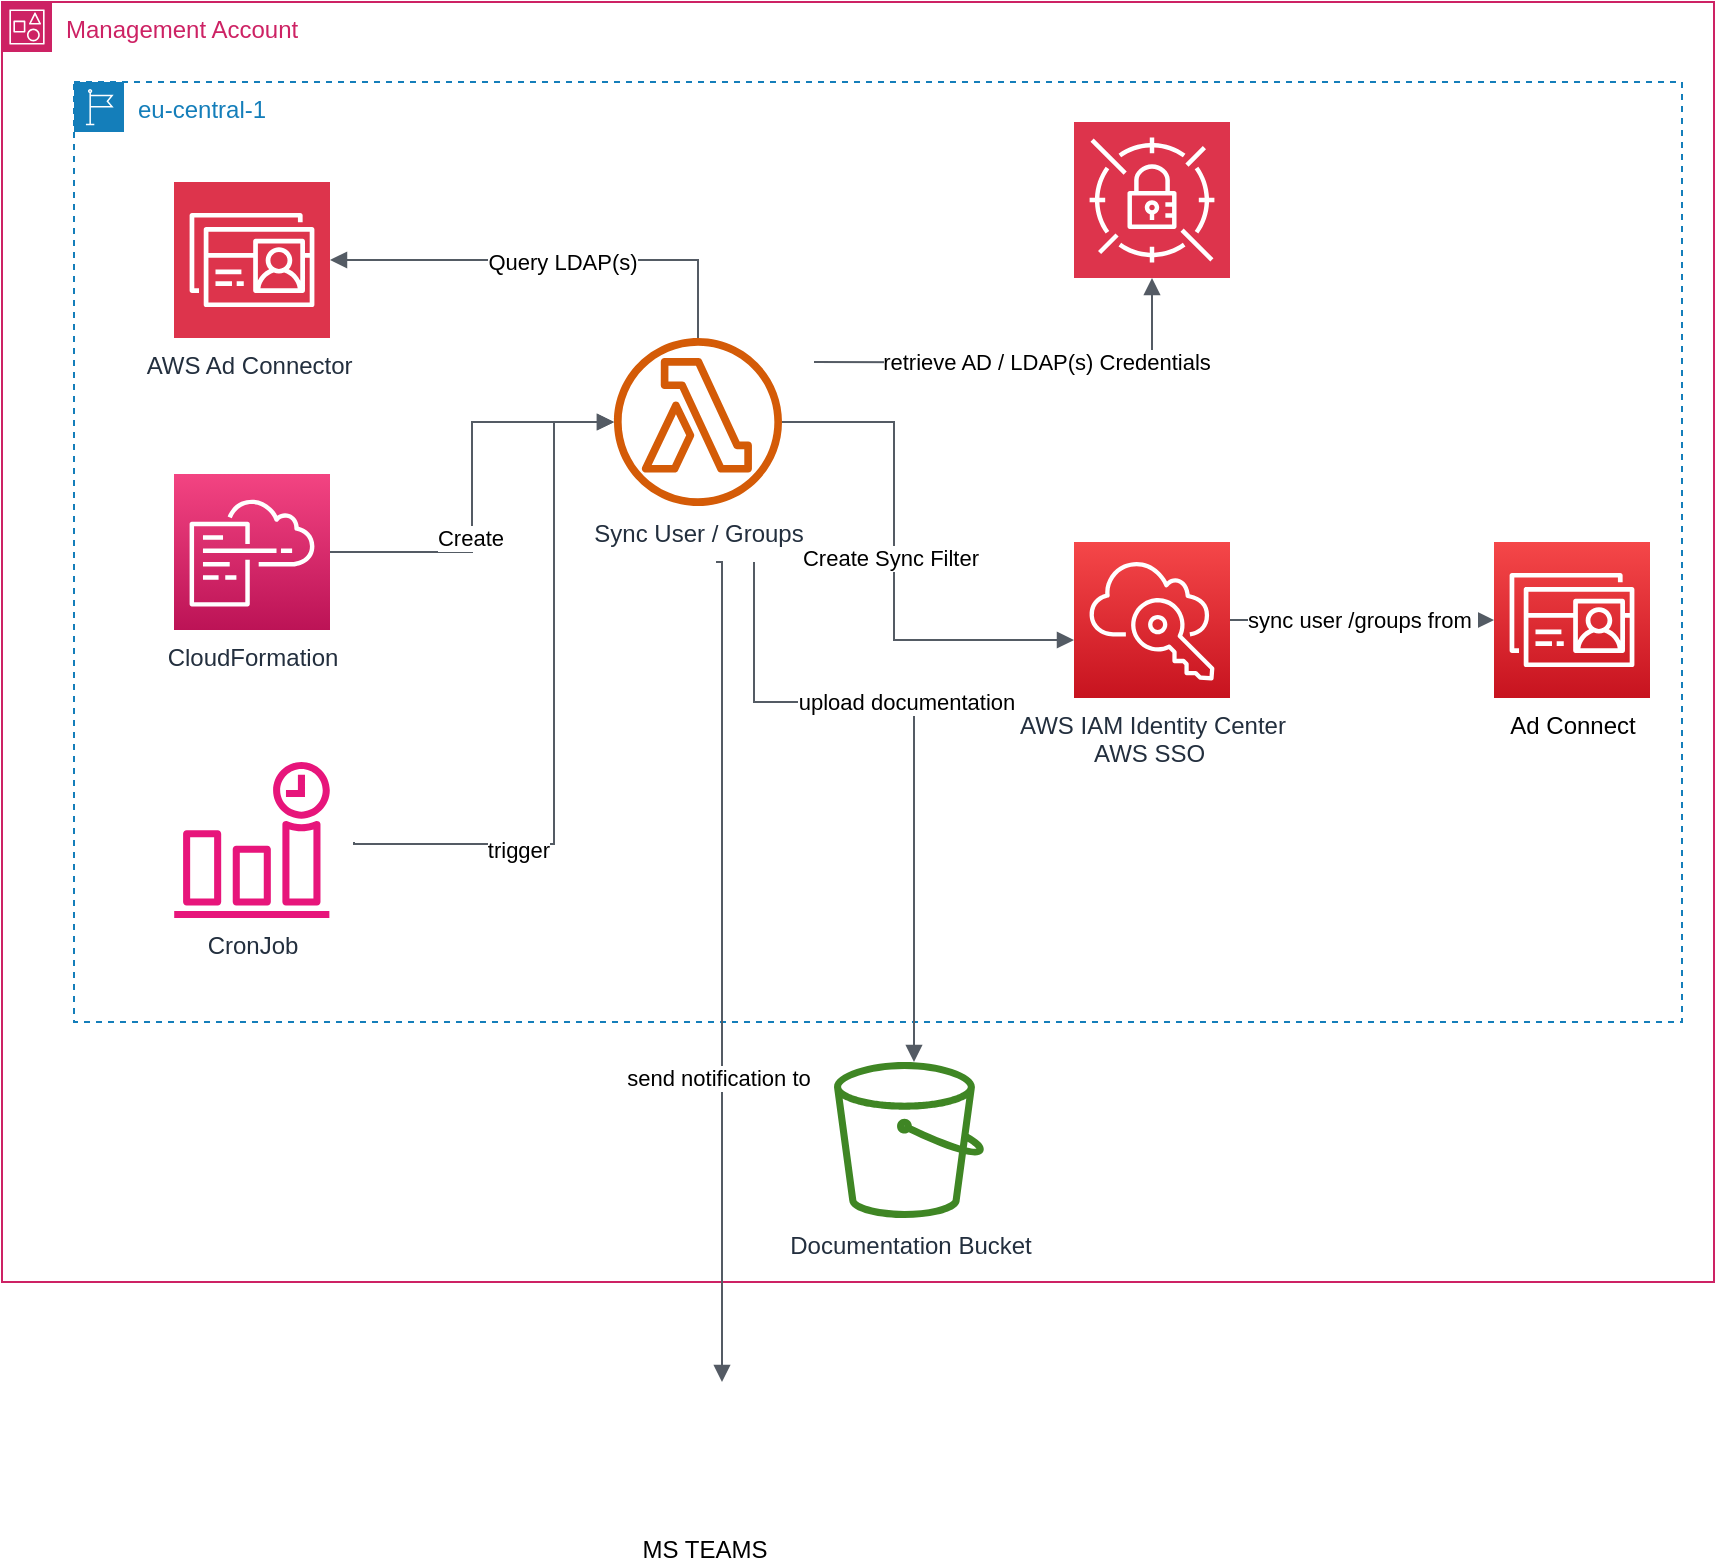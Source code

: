 <mxfile version="24.2.5" type="device">
  <diagram id="2K3T6_yTXuT5FLqomoqI" name="Page-1">
    <mxGraphModel dx="2617" dy="1155" grid="1" gridSize="10" guides="1" tooltips="1" connect="1" arrows="1" fold="1" page="1" pageScale="1" pageWidth="827" pageHeight="1169" math="0" shadow="0">
      <root>
        <mxCell id="0" />
        <mxCell id="1" parent="0" />
        <mxCell id="U8cxuP6EORDSIx8_-4DE-3" value="Management Account" style="points=[[0,0],[0.25,0],[0.5,0],[0.75,0],[1,0],[1,0.25],[1,0.5],[1,0.75],[1,1],[0.75,1],[0.5,1],[0.25,1],[0,1],[0,0.75],[0,0.5],[0,0.25]];outlineConnect=0;gradientColor=none;html=1;whiteSpace=wrap;fontSize=12;fontStyle=0;container=1;pointerEvents=0;collapsible=0;recursiveResize=0;shape=mxgraph.aws4.group;grIcon=mxgraph.aws4.group_account;strokeColor=#CD2264;fillColor=none;verticalAlign=top;align=left;spacingLeft=30;fontColor=#CD2264;dashed=0;labelBackgroundColor=default;" parent="1" vertex="1">
          <mxGeometry x="54" y="40" width="856" height="640" as="geometry" />
        </mxCell>
        <mxCell id="U8cxuP6EORDSIx8_-4DE-4" value="eu-central-1" style="points=[[0,0],[0.25,0],[0.5,0],[0.75,0],[1,0],[1,0.25],[1,0.5],[1,0.75],[1,1],[0.75,1],[0.5,1],[0.25,1],[0,1],[0,0.75],[0,0.5],[0,0.25]];outlineConnect=0;gradientColor=none;html=1;whiteSpace=wrap;fontSize=12;fontStyle=0;container=1;pointerEvents=0;collapsible=0;recursiveResize=0;shape=mxgraph.aws4.group;grIcon=mxgraph.aws4.group_region;strokeColor=#147EBA;fillColor=none;verticalAlign=top;align=left;spacingLeft=30;fontColor=#147EBA;dashed=1;labelBackgroundColor=default;" parent="U8cxuP6EORDSIx8_-4DE-3" vertex="1">
          <mxGeometry x="36" y="40" width="804" height="470" as="geometry" />
        </mxCell>
        <mxCell id="U8cxuP6EORDSIx8_-4DE-6" value="&lt;span style=&quot;&quot; data-slate-fragment=&quot;JTVCJTdCJTIyX2tleSUyMiUzQSUyMjIxMTllZDg0Yzk0YSUyMiUyQyUyMl90eXBlJTIyJTNBJTIyYmxvY2slMjIlMkMlMjJjaGlsZHJlbiUyMiUzQSU1QiU3QiUyMl9rZXklMjIlM0ElMjJmNjExYTE1OWZhNTElMjIlMkMlMjJfdHlwZSUyMiUzQSUyMnNwYW4lMjIlMkMlMjJtYXJrcyUyMiUzQSU1QiU1RCUyQyUyMnRleHQlMjIlM0ElMjJBV1MlMjBJQU0lMjBJZGVudGl0eSUyMENlbnRlciUyMCUyMiU3RCU1RCUyQyUyMm1hcmtEZWZzJTIyJTNBJTVCJTVEJTJDJTIyc3R5bGUlMjIlM0ElMjJoMyUyMiU3RCU1RA==&quot;&gt;AWS IAM Identity Center &lt;/span&gt;&lt;br&gt;AWS SSO&amp;nbsp;&lt;br&gt;" style="sketch=0;points=[[0,0,0],[0.25,0,0],[0.5,0,0],[0.75,0,0],[1,0,0],[0,1,0],[0.25,1,0],[0.5,1,0],[0.75,1,0],[1,1,0],[0,0.25,0],[0,0.5,0],[0,0.75,0],[1,0.25,0],[1,0.5,0],[1,0.75,0]];outlineConnect=0;fontColor=#232F3E;gradientColor=#F54749;gradientDirection=north;fillColor=#C7131F;strokeColor=#ffffff;dashed=0;verticalLabelPosition=bottom;verticalAlign=top;align=center;html=1;fontSize=12;fontStyle=0;aspect=fixed;shape=mxgraph.aws4.resourceIcon;resIcon=mxgraph.aws4.single_sign_on;labelBackgroundColor=default;" parent="U8cxuP6EORDSIx8_-4DE-4" vertex="1">
          <mxGeometry x="500" y="230" width="78" height="78" as="geometry" />
        </mxCell>
        <mxCell id="U8cxuP6EORDSIx8_-4DE-10" value="Sync User / Groups" style="sketch=0;outlineConnect=0;fontColor=#232F3E;gradientColor=none;fillColor=#D45B07;strokeColor=none;dashed=0;verticalLabelPosition=bottom;verticalAlign=top;align=center;html=1;fontSize=12;fontStyle=0;aspect=fixed;pointerEvents=1;shape=mxgraph.aws4.lambda_function;labelBackgroundColor=default;" parent="U8cxuP6EORDSIx8_-4DE-4" vertex="1">
          <mxGeometry x="270" y="128" width="84" height="84" as="geometry" />
        </mxCell>
        <mxCell id="U8cxuP6EORDSIx8_-4DE-12" value="CloudFormation" style="sketch=0;points=[[0,0,0],[0.25,0,0],[0.5,0,0],[0.75,0,0],[1,0,0],[0,1,0],[0.25,1,0],[0.5,1,0],[0.75,1,0],[1,1,0],[0,0.25,0],[0,0.5,0],[0,0.75,0],[1,0.25,0],[1,0.5,0],[1,0.75,0]];points=[[0,0,0],[0.25,0,0],[0.5,0,0],[0.75,0,0],[1,0,0],[0,1,0],[0.25,1,0],[0.5,1,0],[0.75,1,0],[1,1,0],[0,0.25,0],[0,0.5,0],[0,0.75,0],[1,0.25,0],[1,0.5,0],[1,0.75,0]];outlineConnect=0;fontColor=#232F3E;gradientColor=#F34482;gradientDirection=north;fillColor=#BC1356;strokeColor=#ffffff;dashed=0;verticalLabelPosition=bottom;verticalAlign=top;align=center;html=1;fontSize=12;fontStyle=0;aspect=fixed;shape=mxgraph.aws4.resourceIcon;resIcon=mxgraph.aws4.cloudformation;labelBackgroundColor=default;" parent="U8cxuP6EORDSIx8_-4DE-4" vertex="1">
          <mxGeometry x="50" y="196" width="78" height="78" as="geometry" />
        </mxCell>
        <mxCell id="U8cxuP6EORDSIx8_-4DE-13" value="" style="edgeStyle=orthogonalEdgeStyle;html=1;endArrow=block;elbow=vertical;startArrow=none;endFill=1;strokeColor=#545B64;rounded=0;fontColor=#FF0000;" parent="U8cxuP6EORDSIx8_-4DE-4" edge="1" target="U8cxuP6EORDSIx8_-4DE-10" source="U8cxuP6EORDSIx8_-4DE-12">
          <mxGeometry width="100" relative="1" as="geometry">
            <mxPoint x="170" y="290" as="sourcePoint" />
            <mxPoint x="312" y="240" as="targetPoint" />
          </mxGeometry>
        </mxCell>
        <mxCell id="U8cxuP6EORDSIx8_-4DE-14" value="&lt;font color=&quot;#000000&quot; style=&quot;background-color: rgb(255, 255, 255);&quot;&gt;Create&lt;/font&gt;" style="edgeLabel;html=1;align=center;verticalAlign=middle;resizable=0;points=[];fontColor=#FFFFFF;" parent="U8cxuP6EORDSIx8_-4DE-13" vertex="1" connectable="0">
          <mxGeometry x="-0.241" y="1" relative="1" as="geometry">
            <mxPoint as="offset" />
          </mxGeometry>
        </mxCell>
        <mxCell id="U8cxuP6EORDSIx8_-4DE-17" value="" style="edgeStyle=orthogonalEdgeStyle;html=1;endArrow=block;elbow=vertical;startArrow=none;endFill=1;strokeColor=#545B64;rounded=0;fontColor=#000000;" parent="U8cxuP6EORDSIx8_-4DE-4" source="U8cxuP6EORDSIx8_-4DE-10" target="U8cxuP6EORDSIx8_-4DE-6" edge="1">
          <mxGeometry width="100" relative="1" as="geometry">
            <mxPoint x="340" y="290" as="sourcePoint" />
            <mxPoint x="440" y="290" as="targetPoint" />
            <Array as="points">
              <mxPoint x="410" y="170" />
              <mxPoint x="410" y="279" />
            </Array>
          </mxGeometry>
        </mxCell>
        <mxCell id="U8cxuP6EORDSIx8_-4DE-18" value="Create Sync Filter" style="edgeLabel;html=1;align=center;verticalAlign=middle;resizable=0;points=[];fontColor=#000000;" parent="U8cxuP6EORDSIx8_-4DE-17" vertex="1" connectable="0">
          <mxGeometry x="-0.026" y="-2" relative="1" as="geometry">
            <mxPoint as="offset" />
          </mxGeometry>
        </mxCell>
        <mxCell id="m4mujrtVWW_Xx9LaZkG2-1" value="AWS Ad Connector&amp;nbsp;" style="sketch=0;points=[[0,0,0],[0.25,0,0],[0.5,0,0],[0.75,0,0],[1,0,0],[0,1,0],[0.25,1,0],[0.5,1,0],[0.75,1,0],[1,1,0],[0,0.25,0],[0,0.5,0],[0,0.75,0],[1,0.25,0],[1,0.5,0],[1,0.75,0]];outlineConnect=0;fontColor=#232F3E;fillColor=#DD344C;strokeColor=#ffffff;dashed=0;verticalLabelPosition=bottom;verticalAlign=top;align=center;html=1;fontSize=12;fontStyle=0;aspect=fixed;shape=mxgraph.aws4.resourceIcon;resIcon=mxgraph.aws4.directory_service;" vertex="1" parent="U8cxuP6EORDSIx8_-4DE-4">
          <mxGeometry x="50" y="50" width="78" height="78" as="geometry" />
        </mxCell>
        <mxCell id="m4mujrtVWW_Xx9LaZkG2-2" value="" style="edgeStyle=orthogonalEdgeStyle;html=1;endArrow=none;elbow=vertical;startArrow=block;startFill=1;strokeColor=#545B64;rounded=0;exitX=1;exitY=0.5;exitDx=0;exitDy=0;exitPerimeter=0;" edge="1" parent="U8cxuP6EORDSIx8_-4DE-4" source="m4mujrtVWW_Xx9LaZkG2-1" target="U8cxuP6EORDSIx8_-4DE-10">
          <mxGeometry width="100" relative="1" as="geometry">
            <mxPoint x="180" y="90" as="sourcePoint" />
            <mxPoint x="280" y="90" as="targetPoint" />
            <Array as="points">
              <mxPoint x="312" y="89" />
            </Array>
          </mxGeometry>
        </mxCell>
        <mxCell id="m4mujrtVWW_Xx9LaZkG2-3" value="Query LDAP(s)" style="edgeLabel;html=1;align=center;verticalAlign=middle;resizable=0;points=[];" vertex="1" connectable="0" parent="m4mujrtVWW_Xx9LaZkG2-2">
          <mxGeometry x="0.038" y="-1" relative="1" as="geometry">
            <mxPoint as="offset" />
          </mxGeometry>
        </mxCell>
        <mxCell id="m4mujrtVWW_Xx9LaZkG2-4" value="" style="sketch=0;points=[[0,0,0],[0.25,0,0],[0.5,0,0],[0.75,0,0],[1,0,0],[0,1,0],[0.25,1,0],[0.5,1,0],[0.75,1,0],[1,1,0],[0,0.25,0],[0,0.5,0],[0,0.75,0],[1,0.25,0],[1,0.5,0],[1,0.75,0]];outlineConnect=0;fontColor=#232F3E;fillColor=#DD344C;strokeColor=#ffffff;dashed=0;verticalLabelPosition=bottom;verticalAlign=top;align=center;html=1;fontSize=12;fontStyle=0;aspect=fixed;shape=mxgraph.aws4.resourceIcon;resIcon=mxgraph.aws4.secrets_manager;" vertex="1" parent="U8cxuP6EORDSIx8_-4DE-4">
          <mxGeometry x="500" y="20" width="78" height="78" as="geometry" />
        </mxCell>
        <mxCell id="bOQmzlq-sCdzd3ZZO5CD-5" value="" style="edgeStyle=orthogonalEdgeStyle;html=1;endArrow=block;elbow=vertical;startArrow=none;endFill=1;strokeColor=#545B64;rounded=0;" parent="U8cxuP6EORDSIx8_-4DE-4" edge="1">
          <mxGeometry width="100" relative="1" as="geometry">
            <mxPoint x="324" y="240" as="sourcePoint" />
            <mxPoint x="324" y="650" as="targetPoint" />
            <Array as="points">
              <mxPoint x="321" y="240" />
              <mxPoint x="324" y="240" />
              <mxPoint x="324" y="432" />
              <mxPoint x="325" y="432" />
            </Array>
          </mxGeometry>
        </mxCell>
        <mxCell id="bOQmzlq-sCdzd3ZZO5CD-6" value="send notification to" style="edgeLabel;html=1;align=center;verticalAlign=middle;resizable=0;points=[];" parent="bOQmzlq-sCdzd3ZZO5CD-5" vertex="1" connectable="0">
          <mxGeometry x="0.267" y="-2" relative="1" as="geometry">
            <mxPoint as="offset" />
          </mxGeometry>
        </mxCell>
        <mxCell id="U8cxuP6EORDSIx8_-4DE-20" value="&lt;font color=&quot;#000000&quot; style=&quot;&quot;&gt;Ad Connect&lt;/font&gt;" style="sketch=0;points=[[0,0,0],[0.25,0,0],[0.5,0,0],[0.75,0,0],[1,0,0],[0,1,0],[0.25,1,0],[0.5,1,0],[0.75,1,0],[1,1,0],[0,0.25,0],[0,0.5,0],[0,0.75,0],[1,0.25,0],[1,0.5,0],[1,0.75,0]];outlineConnect=0;fontColor=#232F3E;gradientColor=#F54749;gradientDirection=north;fillColor=#C7131F;strokeColor=#ffffff;dashed=0;verticalLabelPosition=bottom;verticalAlign=top;align=center;html=1;fontSize=12;fontStyle=0;aspect=fixed;shape=mxgraph.aws4.resourceIcon;resIcon=mxgraph.aws4.directory_service;labelBackgroundColor=#FFFFFF;labelBorderColor=none;" parent="U8cxuP6EORDSIx8_-4DE-4" vertex="1">
          <mxGeometry x="710" y="230" width="78" height="78" as="geometry" />
        </mxCell>
        <mxCell id="U8cxuP6EORDSIx8_-4DE-21" value="sync user /groups from&amp;nbsp;" style="edgeStyle=orthogonalEdgeStyle;html=1;endArrow=block;elbow=vertical;startArrow=none;endFill=1;strokeColor=#545B64;rounded=0;fontColor=#000000;entryX=0;entryY=0.5;entryDx=0;entryDy=0;entryPerimeter=0;" parent="U8cxuP6EORDSIx8_-4DE-4" source="U8cxuP6EORDSIx8_-4DE-6" target="U8cxuP6EORDSIx8_-4DE-20" edge="1">
          <mxGeometry width="100" relative="1" as="geometry">
            <mxPoint x="520" y="190" as="sourcePoint" />
            <mxPoint x="620" y="190" as="targetPoint" />
          </mxGeometry>
        </mxCell>
        <mxCell id="m4mujrtVWW_Xx9LaZkG2-5" value="" style="edgeStyle=orthogonalEdgeStyle;html=1;endArrow=block;elbow=vertical;startArrow=none;endFill=1;strokeColor=#545B64;rounded=0;" edge="1" parent="U8cxuP6EORDSIx8_-4DE-4" target="m4mujrtVWW_Xx9LaZkG2-4">
          <mxGeometry width="100" relative="1" as="geometry">
            <mxPoint x="370" y="140" as="sourcePoint" />
            <mxPoint x="470" y="140" as="targetPoint" />
          </mxGeometry>
        </mxCell>
        <mxCell id="m4mujrtVWW_Xx9LaZkG2-6" value="retrieve AD / LDAP(s) Credentials" style="edgeLabel;html=1;align=center;verticalAlign=middle;resizable=0;points=[];" vertex="1" connectable="0" parent="m4mujrtVWW_Xx9LaZkG2-5">
          <mxGeometry x="0.094" y="1" relative="1" as="geometry">
            <mxPoint as="offset" />
          </mxGeometry>
        </mxCell>
        <mxCell id="m4mujrtVWW_Xx9LaZkG2-8" value="CronJob" style="sketch=0;outlineConnect=0;fontColor=#232F3E;gradientColor=none;fillColor=#E7157B;strokeColor=none;dashed=0;verticalLabelPosition=bottom;verticalAlign=top;align=center;html=1;fontSize=12;fontStyle=0;aspect=fixed;pointerEvents=1;shape=mxgraph.aws4.event_time_based;" vertex="1" parent="U8cxuP6EORDSIx8_-4DE-4">
          <mxGeometry x="50" y="340" width="78" height="78" as="geometry" />
        </mxCell>
        <mxCell id="m4mujrtVWW_Xx9LaZkG2-9" value="" style="edgeStyle=orthogonalEdgeStyle;html=1;endArrow=block;elbow=vertical;startArrow=none;endFill=1;strokeColor=#545B64;rounded=0;" edge="1" parent="U8cxuP6EORDSIx8_-4DE-4" target="U8cxuP6EORDSIx8_-4DE-10">
          <mxGeometry width="100" relative="1" as="geometry">
            <mxPoint x="140" y="380" as="sourcePoint" />
            <mxPoint x="240" y="380" as="targetPoint" />
            <Array as="points">
              <mxPoint x="140" y="381" />
              <mxPoint x="240" y="381" />
              <mxPoint x="240" y="170" />
            </Array>
          </mxGeometry>
        </mxCell>
        <mxCell id="m4mujrtVWW_Xx9LaZkG2-10" value="trigger" style="edgeLabel;html=1;align=center;verticalAlign=middle;resizable=0;points=[];" vertex="1" connectable="0" parent="m4mujrtVWW_Xx9LaZkG2-9">
          <mxGeometry x="-0.518" y="-3" relative="1" as="geometry">
            <mxPoint as="offset" />
          </mxGeometry>
        </mxCell>
        <mxCell id="bOQmzlq-sCdzd3ZZO5CD-2" value="Documentation Bucket" style="sketch=0;outlineConnect=0;fontColor=#232F3E;gradientColor=none;fillColor=#3F8624;strokeColor=none;dashed=0;verticalLabelPosition=bottom;verticalAlign=top;align=center;html=1;fontSize=12;fontStyle=0;aspect=fixed;pointerEvents=1;shape=mxgraph.aws4.bucket;labelBackgroundColor=default;" parent="U8cxuP6EORDSIx8_-4DE-3" vertex="1">
          <mxGeometry x="416" y="530" width="75" height="78" as="geometry" />
        </mxCell>
        <mxCell id="bOQmzlq-sCdzd3ZZO5CD-3" value="" style="edgeStyle=orthogonalEdgeStyle;html=1;endArrow=block;elbow=vertical;startArrow=none;endFill=1;strokeColor=#545B64;rounded=0;" parent="U8cxuP6EORDSIx8_-4DE-3" target="bOQmzlq-sCdzd3ZZO5CD-2" edge="1">
          <mxGeometry width="100" relative="1" as="geometry">
            <mxPoint x="376" y="280" as="sourcePoint" />
            <mxPoint x="406" y="480" as="targetPoint" />
            <Array as="points">
              <mxPoint x="376" y="350" />
              <mxPoint x="456" y="350" />
            </Array>
          </mxGeometry>
        </mxCell>
        <mxCell id="bOQmzlq-sCdzd3ZZO5CD-4" value="upload documentation" style="edgeLabel;html=1;align=center;verticalAlign=middle;resizable=0;points=[];" parent="bOQmzlq-sCdzd3ZZO5CD-3" vertex="1" connectable="0">
          <mxGeometry x="-0.116" relative="1" as="geometry">
            <mxPoint as="offset" />
          </mxGeometry>
        </mxCell>
        <mxCell id="bOQmzlq-sCdzd3ZZO5CD-1" value="MS TEAMS" style="shape=image;html=1;verticalAlign=top;verticalLabelPosition=bottom;labelBackgroundColor=#ffffff;imageAspect=0;aspect=fixed;image=https://cdn0.iconfinder.com/data/icons/logos-microsoft-office-365/128/Microsoft_Office-10-128.png" parent="1" vertex="1">
          <mxGeometry x="370" y="730" width="70" height="70" as="geometry" />
        </mxCell>
      </root>
    </mxGraphModel>
  </diagram>
</mxfile>
